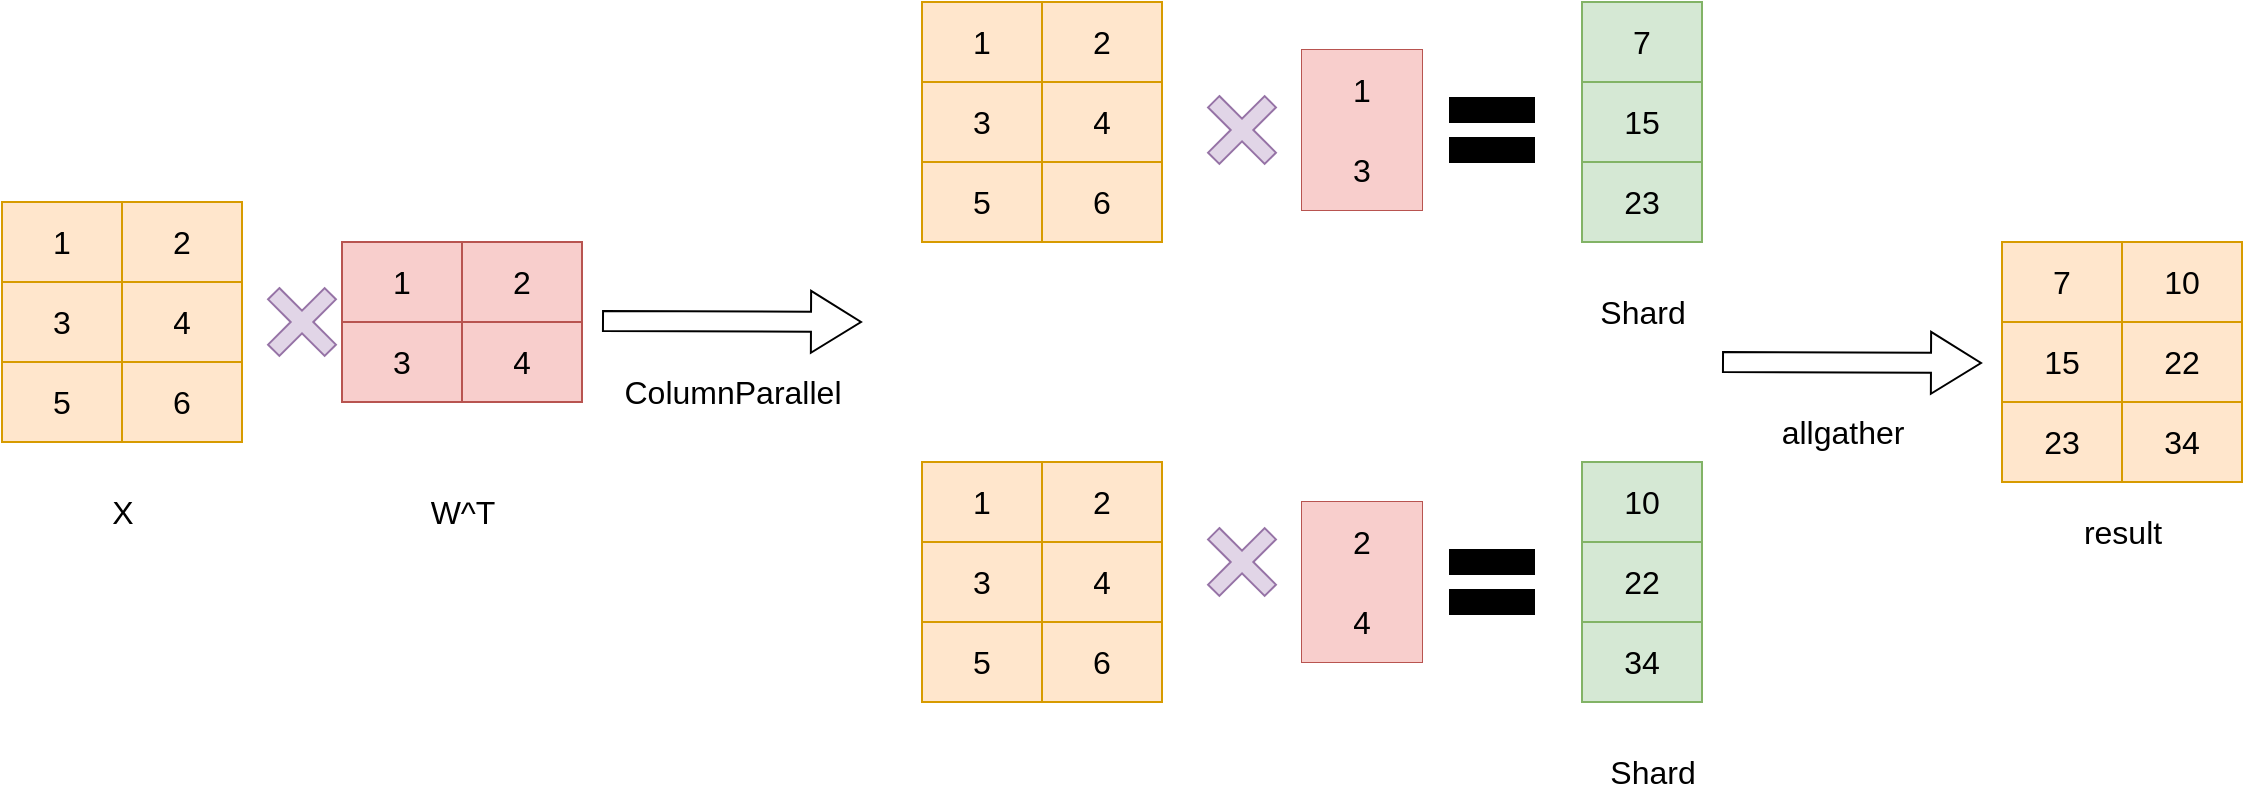 <mxfile version="28.1.0">
  <diagram name="第 1 页" id="a1bP4eXQDzW8tE36r-pr">
    <mxGraphModel dx="2043" dy="732" grid="1" gridSize="10" guides="1" tooltips="1" connect="1" arrows="1" fold="1" page="1" pageScale="1" pageWidth="827" pageHeight="1169" math="0" shadow="0">
      <root>
        <mxCell id="0" />
        <mxCell id="1" parent="0" />
        <mxCell id="qtif29KoycuRqXFzyj8K-27" value="" style="shape=table;startSize=0;container=1;collapsible=0;childLayout=tableLayout;fontSize=16;fillColor=#ffe6cc;strokeColor=#d79b00;" vertex="1" parent="1">
          <mxGeometry x="-220" y="600" width="120" height="120" as="geometry" />
        </mxCell>
        <mxCell id="qtif29KoycuRqXFzyj8K-28" value="" style="shape=tableRow;horizontal=0;startSize=0;swimlaneHead=0;swimlaneBody=0;strokeColor=inherit;top=0;left=0;bottom=0;right=0;collapsible=0;dropTarget=0;fillColor=none;points=[[0,0.5],[1,0.5]];portConstraint=eastwest;fontSize=16;" vertex="1" parent="qtif29KoycuRqXFzyj8K-27">
          <mxGeometry width="120" height="40" as="geometry" />
        </mxCell>
        <mxCell id="qtif29KoycuRqXFzyj8K-29" value="1" style="shape=partialRectangle;html=1;whiteSpace=wrap;connectable=0;strokeColor=inherit;overflow=hidden;fillColor=none;top=0;left=0;bottom=0;right=0;pointerEvents=1;fontSize=16;" vertex="1" parent="qtif29KoycuRqXFzyj8K-28">
          <mxGeometry width="60" height="40" as="geometry">
            <mxRectangle width="60" height="40" as="alternateBounds" />
          </mxGeometry>
        </mxCell>
        <mxCell id="qtif29KoycuRqXFzyj8K-30" value="2" style="shape=partialRectangle;html=1;whiteSpace=wrap;connectable=0;strokeColor=inherit;overflow=hidden;fillColor=none;top=0;left=0;bottom=0;right=0;pointerEvents=1;fontSize=16;" vertex="1" parent="qtif29KoycuRqXFzyj8K-28">
          <mxGeometry x="60" width="60" height="40" as="geometry">
            <mxRectangle width="60" height="40" as="alternateBounds" />
          </mxGeometry>
        </mxCell>
        <mxCell id="qtif29KoycuRqXFzyj8K-32" value="" style="shape=tableRow;horizontal=0;startSize=0;swimlaneHead=0;swimlaneBody=0;strokeColor=inherit;top=0;left=0;bottom=0;right=0;collapsible=0;dropTarget=0;fillColor=none;points=[[0,0.5],[1,0.5]];portConstraint=eastwest;fontSize=16;" vertex="1" parent="qtif29KoycuRqXFzyj8K-27">
          <mxGeometry y="40" width="120" height="40" as="geometry" />
        </mxCell>
        <mxCell id="qtif29KoycuRqXFzyj8K-33" value="3" style="shape=partialRectangle;html=1;whiteSpace=wrap;connectable=0;strokeColor=inherit;overflow=hidden;fillColor=none;top=0;left=0;bottom=0;right=0;pointerEvents=1;fontSize=16;" vertex="1" parent="qtif29KoycuRqXFzyj8K-32">
          <mxGeometry width="60" height="40" as="geometry">
            <mxRectangle width="60" height="40" as="alternateBounds" />
          </mxGeometry>
        </mxCell>
        <mxCell id="qtif29KoycuRqXFzyj8K-34" value="4" style="shape=partialRectangle;html=1;whiteSpace=wrap;connectable=0;strokeColor=inherit;overflow=hidden;fillColor=none;top=0;left=0;bottom=0;right=0;pointerEvents=1;fontSize=16;" vertex="1" parent="qtif29KoycuRqXFzyj8K-32">
          <mxGeometry x="60" width="60" height="40" as="geometry">
            <mxRectangle width="60" height="40" as="alternateBounds" />
          </mxGeometry>
        </mxCell>
        <mxCell id="qtif29KoycuRqXFzyj8K-36" value="" style="shape=tableRow;horizontal=0;startSize=0;swimlaneHead=0;swimlaneBody=0;strokeColor=inherit;top=0;left=0;bottom=0;right=0;collapsible=0;dropTarget=0;fillColor=none;points=[[0,0.5],[1,0.5]];portConstraint=eastwest;fontSize=16;" vertex="1" parent="qtif29KoycuRqXFzyj8K-27">
          <mxGeometry y="80" width="120" height="40" as="geometry" />
        </mxCell>
        <mxCell id="qtif29KoycuRqXFzyj8K-37" value="5" style="shape=partialRectangle;html=1;whiteSpace=wrap;connectable=0;strokeColor=inherit;overflow=hidden;fillColor=none;top=0;left=0;bottom=0;right=0;pointerEvents=1;fontSize=16;" vertex="1" parent="qtif29KoycuRqXFzyj8K-36">
          <mxGeometry width="60" height="40" as="geometry">
            <mxRectangle width="60" height="40" as="alternateBounds" />
          </mxGeometry>
        </mxCell>
        <mxCell id="qtif29KoycuRqXFzyj8K-38" value="6" style="shape=partialRectangle;html=1;whiteSpace=wrap;connectable=0;strokeColor=inherit;overflow=hidden;fillColor=none;top=0;left=0;bottom=0;right=0;pointerEvents=1;fontSize=16;" vertex="1" parent="qtif29KoycuRqXFzyj8K-36">
          <mxGeometry x="60" width="60" height="40" as="geometry">
            <mxRectangle width="60" height="40" as="alternateBounds" />
          </mxGeometry>
        </mxCell>
        <mxCell id="qtif29KoycuRqXFzyj8K-42" value="" style="shape=table;startSize=0;container=1;collapsible=0;childLayout=tableLayout;fontSize=16;fillColor=#f8cecc;strokeColor=#b85450;" vertex="1" parent="1">
          <mxGeometry x="430" y="524" width="60" height="80" as="geometry" />
        </mxCell>
        <mxCell id="qtif29KoycuRqXFzyj8K-43" value="" style="shape=tableRow;horizontal=0;startSize=0;swimlaneHead=0;swimlaneBody=0;strokeColor=#b85450;top=0;left=0;bottom=0;right=0;collapsible=0;dropTarget=0;fillColor=#f8cecc;points=[[0,0.5],[1,0.5]];portConstraint=eastwest;fontSize=16;" vertex="1" parent="qtif29KoycuRqXFzyj8K-42">
          <mxGeometry width="60" height="40" as="geometry" />
        </mxCell>
        <mxCell id="qtif29KoycuRqXFzyj8K-44" value="1" style="shape=partialRectangle;html=1;whiteSpace=wrap;connectable=0;strokeColor=#b85450;overflow=hidden;fillColor=#f8cecc;top=0;left=0;bottom=0;right=0;pointerEvents=1;fontSize=16;" vertex="1" parent="qtif29KoycuRqXFzyj8K-43">
          <mxGeometry width="60" height="40" as="geometry">
            <mxRectangle width="60" height="40" as="alternateBounds" />
          </mxGeometry>
        </mxCell>
        <mxCell id="qtif29KoycuRqXFzyj8K-47" value="" style="shape=tableRow;horizontal=0;startSize=0;swimlaneHead=0;swimlaneBody=0;strokeColor=#b85450;top=0;left=0;bottom=0;right=0;collapsible=0;dropTarget=0;fillColor=#f8cecc;points=[[0,0.5],[1,0.5]];portConstraint=eastwest;fontSize=16;" vertex="1" parent="qtif29KoycuRqXFzyj8K-42">
          <mxGeometry y="40" width="60" height="40" as="geometry" />
        </mxCell>
        <mxCell id="qtif29KoycuRqXFzyj8K-48" value="3" style="shape=partialRectangle;html=1;whiteSpace=wrap;connectable=0;strokeColor=#b85450;overflow=hidden;fillColor=#f8cecc;top=0;left=0;bottom=0;right=0;pointerEvents=1;fontSize=16;" vertex="1" parent="qtif29KoycuRqXFzyj8K-47">
          <mxGeometry width="60" height="40" as="geometry">
            <mxRectangle width="60" height="40" as="alternateBounds" />
          </mxGeometry>
        </mxCell>
        <mxCell id="qtif29KoycuRqXFzyj8K-55" value="" style="shape=table;startSize=0;container=1;collapsible=0;childLayout=tableLayout;fontSize=16;fillColor=#f8cecc;strokeColor=#b85450;" vertex="1" parent="1">
          <mxGeometry x="430" y="750" width="60" height="80" as="geometry" />
        </mxCell>
        <mxCell id="qtif29KoycuRqXFzyj8K-56" value="" style="shape=tableRow;horizontal=0;startSize=0;swimlaneHead=0;swimlaneBody=0;strokeColor=#b85450;top=0;left=0;bottom=0;right=0;collapsible=0;dropTarget=0;fillColor=#f8cecc;points=[[0,0.5],[1,0.5]];portConstraint=eastwest;fontSize=16;" vertex="1" parent="qtif29KoycuRqXFzyj8K-55">
          <mxGeometry width="60" height="40" as="geometry" />
        </mxCell>
        <mxCell id="qtif29KoycuRqXFzyj8K-57" value="2" style="shape=partialRectangle;html=1;whiteSpace=wrap;connectable=0;strokeColor=#b85450;overflow=hidden;fillColor=#f8cecc;top=0;left=0;bottom=0;right=0;pointerEvents=1;fontSize=16;" vertex="1" parent="qtif29KoycuRqXFzyj8K-56">
          <mxGeometry width="60" height="40" as="geometry">
            <mxRectangle width="60" height="40" as="alternateBounds" />
          </mxGeometry>
        </mxCell>
        <mxCell id="qtif29KoycuRqXFzyj8K-58" value="" style="shape=tableRow;horizontal=0;startSize=0;swimlaneHead=0;swimlaneBody=0;strokeColor=#b85450;top=0;left=0;bottom=0;right=0;collapsible=0;dropTarget=0;fillColor=#f8cecc;points=[[0,0.5],[1,0.5]];portConstraint=eastwest;fontSize=16;" vertex="1" parent="qtif29KoycuRqXFzyj8K-55">
          <mxGeometry y="40" width="60" height="40" as="geometry" />
        </mxCell>
        <mxCell id="qtif29KoycuRqXFzyj8K-59" value="4" style="shape=partialRectangle;html=1;whiteSpace=wrap;connectable=0;strokeColor=#b85450;overflow=hidden;fillColor=#f8cecc;top=0;left=0;bottom=0;right=0;pointerEvents=1;fontSize=16;" vertex="1" parent="qtif29KoycuRqXFzyj8K-58">
          <mxGeometry width="60" height="40" as="geometry">
            <mxRectangle width="60" height="40" as="alternateBounds" />
          </mxGeometry>
        </mxCell>
        <mxCell id="qtif29KoycuRqXFzyj8K-62" value="" style="shape=table;startSize=0;container=1;collapsible=0;childLayout=tableLayout;fontSize=16;fillColor=#f8cecc;strokeColor=#b85450;" vertex="1" parent="1">
          <mxGeometry x="-50" y="620" width="120" height="80" as="geometry" />
        </mxCell>
        <mxCell id="qtif29KoycuRqXFzyj8K-63" value="" style="shape=tableRow;horizontal=0;startSize=0;swimlaneHead=0;swimlaneBody=0;strokeColor=inherit;top=0;left=0;bottom=0;right=0;collapsible=0;dropTarget=0;fillColor=none;points=[[0,0.5],[1,0.5]];portConstraint=eastwest;fontSize=16;" vertex="1" parent="qtif29KoycuRqXFzyj8K-62">
          <mxGeometry width="120" height="40" as="geometry" />
        </mxCell>
        <mxCell id="qtif29KoycuRqXFzyj8K-64" value="1" style="shape=partialRectangle;html=1;whiteSpace=wrap;connectable=0;strokeColor=inherit;overflow=hidden;fillColor=none;top=0;left=0;bottom=0;right=0;pointerEvents=1;fontSize=16;" vertex="1" parent="qtif29KoycuRqXFzyj8K-63">
          <mxGeometry width="60" height="40" as="geometry">
            <mxRectangle width="60" height="40" as="alternateBounds" />
          </mxGeometry>
        </mxCell>
        <mxCell id="qtif29KoycuRqXFzyj8K-65" value="2" style="shape=partialRectangle;html=1;whiteSpace=wrap;connectable=0;strokeColor=inherit;overflow=hidden;fillColor=none;top=0;left=0;bottom=0;right=0;pointerEvents=1;fontSize=16;" vertex="1" parent="qtif29KoycuRqXFzyj8K-63">
          <mxGeometry x="60" width="60" height="40" as="geometry">
            <mxRectangle width="60" height="40" as="alternateBounds" />
          </mxGeometry>
        </mxCell>
        <mxCell id="qtif29KoycuRqXFzyj8K-66" value="" style="shape=tableRow;horizontal=0;startSize=0;swimlaneHead=0;swimlaneBody=0;strokeColor=inherit;top=0;left=0;bottom=0;right=0;collapsible=0;dropTarget=0;fillColor=none;points=[[0,0.5],[1,0.5]];portConstraint=eastwest;fontSize=16;" vertex="1" parent="qtif29KoycuRqXFzyj8K-62">
          <mxGeometry y="40" width="120" height="40" as="geometry" />
        </mxCell>
        <mxCell id="qtif29KoycuRqXFzyj8K-67" value="3" style="shape=partialRectangle;html=1;whiteSpace=wrap;connectable=0;strokeColor=inherit;overflow=hidden;fillColor=none;top=0;left=0;bottom=0;right=0;pointerEvents=1;fontSize=16;" vertex="1" parent="qtif29KoycuRqXFzyj8K-66">
          <mxGeometry width="60" height="40" as="geometry">
            <mxRectangle width="60" height="40" as="alternateBounds" />
          </mxGeometry>
        </mxCell>
        <mxCell id="qtif29KoycuRqXFzyj8K-68" value="4" style="shape=partialRectangle;html=1;whiteSpace=wrap;connectable=0;strokeColor=inherit;overflow=hidden;fillColor=none;top=0;left=0;bottom=0;right=0;pointerEvents=1;fontSize=16;" vertex="1" parent="qtif29KoycuRqXFzyj8K-66">
          <mxGeometry x="60" width="60" height="40" as="geometry">
            <mxRectangle width="60" height="40" as="alternateBounds" />
          </mxGeometry>
        </mxCell>
        <mxCell id="qtif29KoycuRqXFzyj8K-75" value="X" style="text;html=1;align=center;verticalAlign=middle;resizable=0;points=[];autosize=1;strokeColor=none;fillColor=none;fontSize=16;" vertex="1" parent="1">
          <mxGeometry x="-175" y="740" width="30" height="30" as="geometry" />
        </mxCell>
        <mxCell id="qtif29KoycuRqXFzyj8K-76" value="W^T" style="text;html=1;align=center;verticalAlign=middle;resizable=0;points=[];autosize=1;strokeColor=none;fillColor=none;fontSize=16;" vertex="1" parent="1">
          <mxGeometry x="-20" y="740" width="60" height="30" as="geometry" />
        </mxCell>
        <mxCell id="qtif29KoycuRqXFzyj8K-77" value="" style="shape=flexArrow;endArrow=classic;html=1;rounded=0;fontSize=12;startSize=8;endSize=8;curved=1;" edge="1" parent="1">
          <mxGeometry width="50" height="50" relative="1" as="geometry">
            <mxPoint x="80" y="659.5" as="sourcePoint" />
            <mxPoint x="210" y="660" as="targetPoint" />
          </mxGeometry>
        </mxCell>
        <mxCell id="qtif29KoycuRqXFzyj8K-78" value="ColumnParallel" style="text;html=1;align=center;verticalAlign=middle;resizable=0;points=[];autosize=1;strokeColor=none;fillColor=none;fontSize=16;" vertex="1" parent="1">
          <mxGeometry x="80" y="680" width="130" height="30" as="geometry" />
        </mxCell>
        <mxCell id="qtif29KoycuRqXFzyj8K-79" value="" style="shape=table;startSize=0;container=1;collapsible=0;childLayout=tableLayout;fontSize=16;fillColor=#ffe6cc;strokeColor=#d79b00;" vertex="1" parent="1">
          <mxGeometry x="240" y="500" width="120" height="120" as="geometry" />
        </mxCell>
        <mxCell id="qtif29KoycuRqXFzyj8K-80" value="" style="shape=tableRow;horizontal=0;startSize=0;swimlaneHead=0;swimlaneBody=0;strokeColor=inherit;top=0;left=0;bottom=0;right=0;collapsible=0;dropTarget=0;fillColor=none;points=[[0,0.5],[1,0.5]];portConstraint=eastwest;fontSize=16;" vertex="1" parent="qtif29KoycuRqXFzyj8K-79">
          <mxGeometry width="120" height="40" as="geometry" />
        </mxCell>
        <mxCell id="qtif29KoycuRqXFzyj8K-81" value="1" style="shape=partialRectangle;html=1;whiteSpace=wrap;connectable=0;strokeColor=inherit;overflow=hidden;fillColor=none;top=0;left=0;bottom=0;right=0;pointerEvents=1;fontSize=16;" vertex="1" parent="qtif29KoycuRqXFzyj8K-80">
          <mxGeometry width="60" height="40" as="geometry">
            <mxRectangle width="60" height="40" as="alternateBounds" />
          </mxGeometry>
        </mxCell>
        <mxCell id="qtif29KoycuRqXFzyj8K-82" value="2" style="shape=partialRectangle;html=1;whiteSpace=wrap;connectable=0;strokeColor=inherit;overflow=hidden;fillColor=none;top=0;left=0;bottom=0;right=0;pointerEvents=1;fontSize=16;" vertex="1" parent="qtif29KoycuRqXFzyj8K-80">
          <mxGeometry x="60" width="60" height="40" as="geometry">
            <mxRectangle width="60" height="40" as="alternateBounds" />
          </mxGeometry>
        </mxCell>
        <mxCell id="qtif29KoycuRqXFzyj8K-83" value="" style="shape=tableRow;horizontal=0;startSize=0;swimlaneHead=0;swimlaneBody=0;strokeColor=inherit;top=0;left=0;bottom=0;right=0;collapsible=0;dropTarget=0;fillColor=none;points=[[0,0.5],[1,0.5]];portConstraint=eastwest;fontSize=16;" vertex="1" parent="qtif29KoycuRqXFzyj8K-79">
          <mxGeometry y="40" width="120" height="40" as="geometry" />
        </mxCell>
        <mxCell id="qtif29KoycuRqXFzyj8K-84" value="3" style="shape=partialRectangle;html=1;whiteSpace=wrap;connectable=0;strokeColor=inherit;overflow=hidden;fillColor=none;top=0;left=0;bottom=0;right=0;pointerEvents=1;fontSize=16;" vertex="1" parent="qtif29KoycuRqXFzyj8K-83">
          <mxGeometry width="60" height="40" as="geometry">
            <mxRectangle width="60" height="40" as="alternateBounds" />
          </mxGeometry>
        </mxCell>
        <mxCell id="qtif29KoycuRqXFzyj8K-85" value="4" style="shape=partialRectangle;html=1;whiteSpace=wrap;connectable=0;strokeColor=inherit;overflow=hidden;fillColor=none;top=0;left=0;bottom=0;right=0;pointerEvents=1;fontSize=16;" vertex="1" parent="qtif29KoycuRqXFzyj8K-83">
          <mxGeometry x="60" width="60" height="40" as="geometry">
            <mxRectangle width="60" height="40" as="alternateBounds" />
          </mxGeometry>
        </mxCell>
        <mxCell id="qtif29KoycuRqXFzyj8K-86" value="" style="shape=tableRow;horizontal=0;startSize=0;swimlaneHead=0;swimlaneBody=0;strokeColor=inherit;top=0;left=0;bottom=0;right=0;collapsible=0;dropTarget=0;fillColor=none;points=[[0,0.5],[1,0.5]];portConstraint=eastwest;fontSize=16;" vertex="1" parent="qtif29KoycuRqXFzyj8K-79">
          <mxGeometry y="80" width="120" height="40" as="geometry" />
        </mxCell>
        <mxCell id="qtif29KoycuRqXFzyj8K-87" value="5" style="shape=partialRectangle;html=1;whiteSpace=wrap;connectable=0;strokeColor=inherit;overflow=hidden;fillColor=none;top=0;left=0;bottom=0;right=0;pointerEvents=1;fontSize=16;" vertex="1" parent="qtif29KoycuRqXFzyj8K-86">
          <mxGeometry width="60" height="40" as="geometry">
            <mxRectangle width="60" height="40" as="alternateBounds" />
          </mxGeometry>
        </mxCell>
        <mxCell id="qtif29KoycuRqXFzyj8K-88" value="6" style="shape=partialRectangle;html=1;whiteSpace=wrap;connectable=0;strokeColor=inherit;overflow=hidden;fillColor=none;top=0;left=0;bottom=0;right=0;pointerEvents=1;fontSize=16;" vertex="1" parent="qtif29KoycuRqXFzyj8K-86">
          <mxGeometry x="60" width="60" height="40" as="geometry">
            <mxRectangle width="60" height="40" as="alternateBounds" />
          </mxGeometry>
        </mxCell>
        <mxCell id="qtif29KoycuRqXFzyj8K-89" value="" style="shape=cross;whiteSpace=wrap;html=1;rotation=45;fillColor=#e1d5e7;strokeColor=#9673a6;" vertex="1" parent="1">
          <mxGeometry x="-90" y="640" width="40" height="40" as="geometry" />
        </mxCell>
        <mxCell id="qtif29KoycuRqXFzyj8K-92" value="" style="shape=cross;whiteSpace=wrap;html=1;rotation=45;fillColor=#e1d5e7;strokeColor=#9673a6;" vertex="1" parent="1">
          <mxGeometry x="380.004" y="544.004" width="40" height="40" as="geometry" />
        </mxCell>
        <mxCell id="qtif29KoycuRqXFzyj8K-93" value="" style="shape=cross;whiteSpace=wrap;html=1;rotation=45;fillColor=#e1d5e7;strokeColor=#9673a6;" vertex="1" parent="1">
          <mxGeometry x="380.004" y="760.004" width="40" height="40" as="geometry" />
        </mxCell>
        <mxCell id="qtif29KoycuRqXFzyj8K-101" value="" style="shape=table;startSize=0;container=1;collapsible=0;childLayout=tableLayout;fontSize=16;fillColor=#ffe6cc;strokeColor=#d79b00;" vertex="1" parent="1">
          <mxGeometry x="240" y="730" width="120" height="120" as="geometry" />
        </mxCell>
        <mxCell id="qtif29KoycuRqXFzyj8K-102" value="" style="shape=tableRow;horizontal=0;startSize=0;swimlaneHead=0;swimlaneBody=0;strokeColor=inherit;top=0;left=0;bottom=0;right=0;collapsible=0;dropTarget=0;fillColor=none;points=[[0,0.5],[1,0.5]];portConstraint=eastwest;fontSize=16;" vertex="1" parent="qtif29KoycuRqXFzyj8K-101">
          <mxGeometry width="120" height="40" as="geometry" />
        </mxCell>
        <mxCell id="qtif29KoycuRqXFzyj8K-103" value="1" style="shape=partialRectangle;html=1;whiteSpace=wrap;connectable=0;strokeColor=inherit;overflow=hidden;fillColor=none;top=0;left=0;bottom=0;right=0;pointerEvents=1;fontSize=16;" vertex="1" parent="qtif29KoycuRqXFzyj8K-102">
          <mxGeometry width="60" height="40" as="geometry">
            <mxRectangle width="60" height="40" as="alternateBounds" />
          </mxGeometry>
        </mxCell>
        <mxCell id="qtif29KoycuRqXFzyj8K-104" value="2" style="shape=partialRectangle;html=1;whiteSpace=wrap;connectable=0;strokeColor=inherit;overflow=hidden;fillColor=none;top=0;left=0;bottom=0;right=0;pointerEvents=1;fontSize=16;" vertex="1" parent="qtif29KoycuRqXFzyj8K-102">
          <mxGeometry x="60" width="60" height="40" as="geometry">
            <mxRectangle width="60" height="40" as="alternateBounds" />
          </mxGeometry>
        </mxCell>
        <mxCell id="qtif29KoycuRqXFzyj8K-105" value="" style="shape=tableRow;horizontal=0;startSize=0;swimlaneHead=0;swimlaneBody=0;strokeColor=inherit;top=0;left=0;bottom=0;right=0;collapsible=0;dropTarget=0;fillColor=none;points=[[0,0.5],[1,0.5]];portConstraint=eastwest;fontSize=16;" vertex="1" parent="qtif29KoycuRqXFzyj8K-101">
          <mxGeometry y="40" width="120" height="40" as="geometry" />
        </mxCell>
        <mxCell id="qtif29KoycuRqXFzyj8K-106" value="3" style="shape=partialRectangle;html=1;whiteSpace=wrap;connectable=0;strokeColor=inherit;overflow=hidden;fillColor=none;top=0;left=0;bottom=0;right=0;pointerEvents=1;fontSize=16;" vertex="1" parent="qtif29KoycuRqXFzyj8K-105">
          <mxGeometry width="60" height="40" as="geometry">
            <mxRectangle width="60" height="40" as="alternateBounds" />
          </mxGeometry>
        </mxCell>
        <mxCell id="qtif29KoycuRqXFzyj8K-107" value="4" style="shape=partialRectangle;html=1;whiteSpace=wrap;connectable=0;strokeColor=inherit;overflow=hidden;fillColor=none;top=0;left=0;bottom=0;right=0;pointerEvents=1;fontSize=16;" vertex="1" parent="qtif29KoycuRqXFzyj8K-105">
          <mxGeometry x="60" width="60" height="40" as="geometry">
            <mxRectangle width="60" height="40" as="alternateBounds" />
          </mxGeometry>
        </mxCell>
        <mxCell id="qtif29KoycuRqXFzyj8K-108" value="" style="shape=tableRow;horizontal=0;startSize=0;swimlaneHead=0;swimlaneBody=0;strokeColor=inherit;top=0;left=0;bottom=0;right=0;collapsible=0;dropTarget=0;fillColor=none;points=[[0,0.5],[1,0.5]];portConstraint=eastwest;fontSize=16;" vertex="1" parent="qtif29KoycuRqXFzyj8K-101">
          <mxGeometry y="80" width="120" height="40" as="geometry" />
        </mxCell>
        <mxCell id="qtif29KoycuRqXFzyj8K-109" value="5" style="shape=partialRectangle;html=1;whiteSpace=wrap;connectable=0;strokeColor=inherit;overflow=hidden;fillColor=none;top=0;left=0;bottom=0;right=0;pointerEvents=1;fontSize=16;" vertex="1" parent="qtif29KoycuRqXFzyj8K-108">
          <mxGeometry width="60" height="40" as="geometry">
            <mxRectangle width="60" height="40" as="alternateBounds" />
          </mxGeometry>
        </mxCell>
        <mxCell id="qtif29KoycuRqXFzyj8K-110" value="6" style="shape=partialRectangle;html=1;whiteSpace=wrap;connectable=0;strokeColor=inherit;overflow=hidden;fillColor=none;top=0;left=0;bottom=0;right=0;pointerEvents=1;fontSize=16;" vertex="1" parent="qtif29KoycuRqXFzyj8K-108">
          <mxGeometry x="60" width="60" height="40" as="geometry">
            <mxRectangle width="60" height="40" as="alternateBounds" />
          </mxGeometry>
        </mxCell>
        <mxCell id="qtif29KoycuRqXFzyj8K-111" value="" style="shape=partialRectangle;whiteSpace=wrap;html=1;left=0;right=0;fillColor=none;strokeWidth=13;" vertex="1" parent="1">
          <mxGeometry x="510" y="554" width="30" height="20" as="geometry" />
        </mxCell>
        <mxCell id="qtif29KoycuRqXFzyj8K-112" value="" style="shape=partialRectangle;whiteSpace=wrap;html=1;left=0;right=0;fillColor=none;strokeWidth=13;" vertex="1" parent="1">
          <mxGeometry x="510" y="780" width="30" height="20" as="geometry" />
        </mxCell>
        <mxCell id="qtif29KoycuRqXFzyj8K-113" value="" style="shape=table;startSize=0;container=1;collapsible=0;childLayout=tableLayout;fontSize=16;fillColor=#d5e8d4;strokeColor=#82b366;" vertex="1" parent="1">
          <mxGeometry x="570" y="500" width="60" height="120" as="geometry" />
        </mxCell>
        <mxCell id="qtif29KoycuRqXFzyj8K-114" value="" style="shape=tableRow;horizontal=0;startSize=0;swimlaneHead=0;swimlaneBody=0;strokeColor=inherit;top=0;left=0;bottom=0;right=0;collapsible=0;dropTarget=0;fillColor=none;points=[[0,0.5],[1,0.5]];portConstraint=eastwest;fontSize=16;" vertex="1" parent="qtif29KoycuRqXFzyj8K-113">
          <mxGeometry width="60" height="40" as="geometry" />
        </mxCell>
        <mxCell id="qtif29KoycuRqXFzyj8K-115" value="7" style="shape=partialRectangle;html=1;whiteSpace=wrap;connectable=0;strokeColor=inherit;overflow=hidden;fillColor=none;top=0;left=0;bottom=0;right=0;pointerEvents=1;fontSize=16;" vertex="1" parent="qtif29KoycuRqXFzyj8K-114">
          <mxGeometry width="60" height="40" as="geometry">
            <mxRectangle width="60" height="40" as="alternateBounds" />
          </mxGeometry>
        </mxCell>
        <mxCell id="qtif29KoycuRqXFzyj8K-117" value="" style="shape=tableRow;horizontal=0;startSize=0;swimlaneHead=0;swimlaneBody=0;strokeColor=inherit;top=0;left=0;bottom=0;right=0;collapsible=0;dropTarget=0;fillColor=none;points=[[0,0.5],[1,0.5]];portConstraint=eastwest;fontSize=16;" vertex="1" parent="qtif29KoycuRqXFzyj8K-113">
          <mxGeometry y="40" width="60" height="40" as="geometry" />
        </mxCell>
        <mxCell id="qtif29KoycuRqXFzyj8K-118" value="15" style="shape=partialRectangle;html=1;whiteSpace=wrap;connectable=0;strokeColor=inherit;overflow=hidden;fillColor=none;top=0;left=0;bottom=0;right=0;pointerEvents=1;fontSize=16;" vertex="1" parent="qtif29KoycuRqXFzyj8K-117">
          <mxGeometry width="60" height="40" as="geometry">
            <mxRectangle width="60" height="40" as="alternateBounds" />
          </mxGeometry>
        </mxCell>
        <mxCell id="qtif29KoycuRqXFzyj8K-120" value="" style="shape=tableRow;horizontal=0;startSize=0;swimlaneHead=0;swimlaneBody=0;strokeColor=inherit;top=0;left=0;bottom=0;right=0;collapsible=0;dropTarget=0;fillColor=none;points=[[0,0.5],[1,0.5]];portConstraint=eastwest;fontSize=16;" vertex="1" parent="qtif29KoycuRqXFzyj8K-113">
          <mxGeometry y="80" width="60" height="40" as="geometry" />
        </mxCell>
        <mxCell id="qtif29KoycuRqXFzyj8K-121" value="23" style="shape=partialRectangle;html=1;whiteSpace=wrap;connectable=0;strokeColor=inherit;overflow=hidden;fillColor=none;top=0;left=0;bottom=0;right=0;pointerEvents=1;fontSize=16;" vertex="1" parent="qtif29KoycuRqXFzyj8K-120">
          <mxGeometry width="60" height="40" as="geometry">
            <mxRectangle width="60" height="40" as="alternateBounds" />
          </mxGeometry>
        </mxCell>
        <mxCell id="qtif29KoycuRqXFzyj8K-123" value="" style="shape=table;startSize=0;container=1;collapsible=0;childLayout=tableLayout;fontSize=16;fillColor=#d5e8d4;strokeColor=#82b366;" vertex="1" parent="1">
          <mxGeometry x="570" y="730" width="60" height="120" as="geometry" />
        </mxCell>
        <mxCell id="qtif29KoycuRqXFzyj8K-124" value="" style="shape=tableRow;horizontal=0;startSize=0;swimlaneHead=0;swimlaneBody=0;strokeColor=inherit;top=0;left=0;bottom=0;right=0;collapsible=0;dropTarget=0;fillColor=none;points=[[0,0.5],[1,0.5]];portConstraint=eastwest;fontSize=16;" vertex="1" parent="qtif29KoycuRqXFzyj8K-123">
          <mxGeometry width="60" height="40" as="geometry" />
        </mxCell>
        <mxCell id="qtif29KoycuRqXFzyj8K-125" value="10" style="shape=partialRectangle;html=1;whiteSpace=wrap;connectable=0;strokeColor=inherit;overflow=hidden;fillColor=none;top=0;left=0;bottom=0;right=0;pointerEvents=1;fontSize=16;" vertex="1" parent="qtif29KoycuRqXFzyj8K-124">
          <mxGeometry width="60" height="40" as="geometry">
            <mxRectangle width="60" height="40" as="alternateBounds" />
          </mxGeometry>
        </mxCell>
        <mxCell id="qtif29KoycuRqXFzyj8K-126" value="" style="shape=tableRow;horizontal=0;startSize=0;swimlaneHead=0;swimlaneBody=0;strokeColor=inherit;top=0;left=0;bottom=0;right=0;collapsible=0;dropTarget=0;fillColor=none;points=[[0,0.5],[1,0.5]];portConstraint=eastwest;fontSize=16;" vertex="1" parent="qtif29KoycuRqXFzyj8K-123">
          <mxGeometry y="40" width="60" height="40" as="geometry" />
        </mxCell>
        <mxCell id="qtif29KoycuRqXFzyj8K-127" value="22" style="shape=partialRectangle;html=1;whiteSpace=wrap;connectable=0;strokeColor=inherit;overflow=hidden;fillColor=none;top=0;left=0;bottom=0;right=0;pointerEvents=1;fontSize=16;" vertex="1" parent="qtif29KoycuRqXFzyj8K-126">
          <mxGeometry width="60" height="40" as="geometry">
            <mxRectangle width="60" height="40" as="alternateBounds" />
          </mxGeometry>
        </mxCell>
        <mxCell id="qtif29KoycuRqXFzyj8K-128" value="" style="shape=tableRow;horizontal=0;startSize=0;swimlaneHead=0;swimlaneBody=0;strokeColor=inherit;top=0;left=0;bottom=0;right=0;collapsible=0;dropTarget=0;fillColor=none;points=[[0,0.5],[1,0.5]];portConstraint=eastwest;fontSize=16;" vertex="1" parent="qtif29KoycuRqXFzyj8K-123">
          <mxGeometry y="80" width="60" height="40" as="geometry" />
        </mxCell>
        <mxCell id="qtif29KoycuRqXFzyj8K-129" value="34" style="shape=partialRectangle;html=1;whiteSpace=wrap;connectable=0;strokeColor=inherit;overflow=hidden;fillColor=none;top=0;left=0;bottom=0;right=0;pointerEvents=1;fontSize=16;" vertex="1" parent="qtif29KoycuRqXFzyj8K-128">
          <mxGeometry width="60" height="40" as="geometry">
            <mxRectangle width="60" height="40" as="alternateBounds" />
          </mxGeometry>
        </mxCell>
        <mxCell id="qtif29KoycuRqXFzyj8K-130" value="Shard" style="text;html=1;align=center;verticalAlign=middle;resizable=0;points=[];autosize=1;strokeColor=none;fillColor=none;fontSize=16;" vertex="1" parent="1">
          <mxGeometry x="565" y="640" width="70" height="30" as="geometry" />
        </mxCell>
        <mxCell id="qtif29KoycuRqXFzyj8K-131" value="Shard" style="text;html=1;align=center;verticalAlign=middle;resizable=0;points=[];autosize=1;strokeColor=none;fillColor=none;fontSize=16;" vertex="1" parent="1">
          <mxGeometry x="570" y="870" width="70" height="30" as="geometry" />
        </mxCell>
        <mxCell id="qtif29KoycuRqXFzyj8K-132" value="" style="shape=table;startSize=0;container=1;collapsible=0;childLayout=tableLayout;fontSize=16;fillColor=#ffe6cc;strokeColor=#d79b00;" vertex="1" parent="1">
          <mxGeometry x="780" y="620" width="120" height="120" as="geometry" />
        </mxCell>
        <mxCell id="qtif29KoycuRqXFzyj8K-133" value="" style="shape=tableRow;horizontal=0;startSize=0;swimlaneHead=0;swimlaneBody=0;strokeColor=inherit;top=0;left=0;bottom=0;right=0;collapsible=0;dropTarget=0;fillColor=none;points=[[0,0.5],[1,0.5]];portConstraint=eastwest;fontSize=16;" vertex="1" parent="qtif29KoycuRqXFzyj8K-132">
          <mxGeometry width="120" height="40" as="geometry" />
        </mxCell>
        <mxCell id="qtif29KoycuRqXFzyj8K-134" value="7" style="shape=partialRectangle;html=1;whiteSpace=wrap;connectable=0;strokeColor=inherit;overflow=hidden;fillColor=none;top=0;left=0;bottom=0;right=0;pointerEvents=1;fontSize=16;" vertex="1" parent="qtif29KoycuRqXFzyj8K-133">
          <mxGeometry width="60" height="40" as="geometry">
            <mxRectangle width="60" height="40" as="alternateBounds" />
          </mxGeometry>
        </mxCell>
        <mxCell id="qtif29KoycuRqXFzyj8K-135" value="10" style="shape=partialRectangle;html=1;whiteSpace=wrap;connectable=0;strokeColor=inherit;overflow=hidden;fillColor=none;top=0;left=0;bottom=0;right=0;pointerEvents=1;fontSize=16;" vertex="1" parent="qtif29KoycuRqXFzyj8K-133">
          <mxGeometry x="60" width="60" height="40" as="geometry">
            <mxRectangle width="60" height="40" as="alternateBounds" />
          </mxGeometry>
        </mxCell>
        <mxCell id="qtif29KoycuRqXFzyj8K-136" value="" style="shape=tableRow;horizontal=0;startSize=0;swimlaneHead=0;swimlaneBody=0;strokeColor=inherit;top=0;left=0;bottom=0;right=0;collapsible=0;dropTarget=0;fillColor=none;points=[[0,0.5],[1,0.5]];portConstraint=eastwest;fontSize=16;" vertex="1" parent="qtif29KoycuRqXFzyj8K-132">
          <mxGeometry y="40" width="120" height="40" as="geometry" />
        </mxCell>
        <mxCell id="qtif29KoycuRqXFzyj8K-137" value="15" style="shape=partialRectangle;html=1;whiteSpace=wrap;connectable=0;strokeColor=inherit;overflow=hidden;fillColor=none;top=0;left=0;bottom=0;right=0;pointerEvents=1;fontSize=16;" vertex="1" parent="qtif29KoycuRqXFzyj8K-136">
          <mxGeometry width="60" height="40" as="geometry">
            <mxRectangle width="60" height="40" as="alternateBounds" />
          </mxGeometry>
        </mxCell>
        <mxCell id="qtif29KoycuRqXFzyj8K-138" value="22" style="shape=partialRectangle;html=1;whiteSpace=wrap;connectable=0;strokeColor=inherit;overflow=hidden;fillColor=none;top=0;left=0;bottom=0;right=0;pointerEvents=1;fontSize=16;" vertex="1" parent="qtif29KoycuRqXFzyj8K-136">
          <mxGeometry x="60" width="60" height="40" as="geometry">
            <mxRectangle width="60" height="40" as="alternateBounds" />
          </mxGeometry>
        </mxCell>
        <mxCell id="qtif29KoycuRqXFzyj8K-139" value="" style="shape=tableRow;horizontal=0;startSize=0;swimlaneHead=0;swimlaneBody=0;strokeColor=inherit;top=0;left=0;bottom=0;right=0;collapsible=0;dropTarget=0;fillColor=none;points=[[0,0.5],[1,0.5]];portConstraint=eastwest;fontSize=16;" vertex="1" parent="qtif29KoycuRqXFzyj8K-132">
          <mxGeometry y="80" width="120" height="40" as="geometry" />
        </mxCell>
        <mxCell id="qtif29KoycuRqXFzyj8K-140" value="23" style="shape=partialRectangle;html=1;whiteSpace=wrap;connectable=0;strokeColor=inherit;overflow=hidden;fillColor=none;top=0;left=0;bottom=0;right=0;pointerEvents=1;fontSize=16;" vertex="1" parent="qtif29KoycuRqXFzyj8K-139">
          <mxGeometry width="60" height="40" as="geometry">
            <mxRectangle width="60" height="40" as="alternateBounds" />
          </mxGeometry>
        </mxCell>
        <mxCell id="qtif29KoycuRqXFzyj8K-141" value="34" style="shape=partialRectangle;html=1;whiteSpace=wrap;connectable=0;strokeColor=inherit;overflow=hidden;fillColor=none;top=0;left=0;bottom=0;right=0;pointerEvents=1;fontSize=16;" vertex="1" parent="qtif29KoycuRqXFzyj8K-139">
          <mxGeometry x="60" width="60" height="40" as="geometry">
            <mxRectangle width="60" height="40" as="alternateBounds" />
          </mxGeometry>
        </mxCell>
        <mxCell id="qtif29KoycuRqXFzyj8K-142" value="" style="shape=flexArrow;endArrow=classic;html=1;rounded=0;fontSize=12;startSize=8;endSize=8;curved=1;" edge="1" parent="1">
          <mxGeometry width="50" height="50" relative="1" as="geometry">
            <mxPoint x="640" y="680" as="sourcePoint" />
            <mxPoint x="770" y="680.5" as="targetPoint" />
          </mxGeometry>
        </mxCell>
        <mxCell id="qtif29KoycuRqXFzyj8K-143" value="result" style="text;html=1;align=center;verticalAlign=middle;resizable=0;points=[];autosize=1;strokeColor=none;fillColor=none;fontSize=16;" vertex="1" parent="1">
          <mxGeometry x="810" y="750" width="60" height="30" as="geometry" />
        </mxCell>
        <mxCell id="qtif29KoycuRqXFzyj8K-144" value="allgather" style="text;html=1;align=center;verticalAlign=middle;resizable=0;points=[];autosize=1;strokeColor=none;fillColor=none;fontSize=16;" vertex="1" parent="1">
          <mxGeometry x="660" y="700" width="80" height="30" as="geometry" />
        </mxCell>
      </root>
    </mxGraphModel>
  </diagram>
</mxfile>
